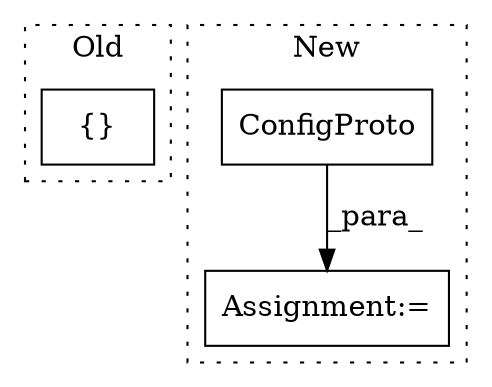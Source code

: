 digraph G {
subgraph cluster0 {
1 [label="{}" a="4" s="2772" l="2" shape="box"];
label = "Old";
style="dotted";
}
subgraph cluster1 {
2 [label="ConfigProto" a="32" s="4696" l="13" shape="box"];
3 [label="Assignment:=" a="7" s="4684" l="1" shape="box"];
label = "New";
style="dotted";
}
2 -> 3 [label="_para_"];
}